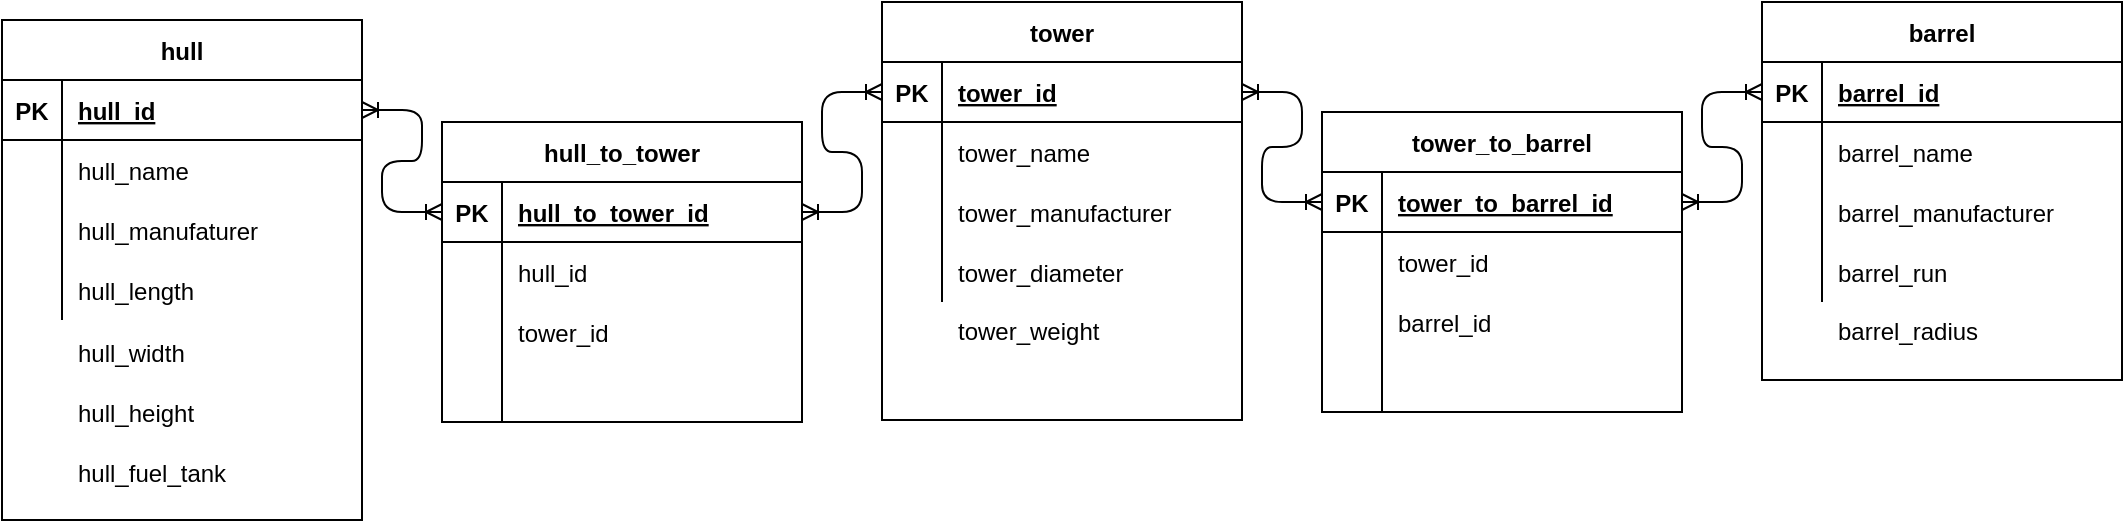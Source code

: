 <mxfile version="15.2.5" type="device"><diagram id="XkJR5TM5J3ynih8bud08" name="Page-1"><mxGraphModel dx="1247" dy="1167" grid="1" gridSize="10" guides="1" tooltips="1" connect="1" arrows="1" fold="1" page="1" pageScale="1" pageWidth="827" pageHeight="1169" math="0" shadow="0"><root><mxCell id="0"/><mxCell id="1" parent="0"/><mxCell id="gKhK12vle8e9zHUTK_Pq-1" value="barrel" style="shape=table;startSize=30;container=1;collapsible=1;childLayout=tableLayout;fixedRows=1;rowLines=0;fontStyle=1;align=center;resizeLast=1;" vertex="1" parent="1"><mxGeometry x="920" y="131" width="180" height="189" as="geometry"/></mxCell><mxCell id="gKhK12vle8e9zHUTK_Pq-2" value="" style="shape=partialRectangle;collapsible=0;dropTarget=0;pointerEvents=0;fillColor=none;top=0;left=0;bottom=1;right=0;points=[[0,0.5],[1,0.5]];portConstraint=eastwest;" vertex="1" parent="gKhK12vle8e9zHUTK_Pq-1"><mxGeometry y="30" width="180" height="30" as="geometry"/></mxCell><mxCell id="gKhK12vle8e9zHUTK_Pq-3" value="PK" style="shape=partialRectangle;connectable=0;fillColor=none;top=0;left=0;bottom=0;right=0;fontStyle=1;overflow=hidden;" vertex="1" parent="gKhK12vle8e9zHUTK_Pq-2"><mxGeometry width="30" height="30" as="geometry"/></mxCell><mxCell id="gKhK12vle8e9zHUTK_Pq-4" value="barrel_id" style="shape=partialRectangle;connectable=0;fillColor=none;top=0;left=0;bottom=0;right=0;align=left;spacingLeft=6;fontStyle=5;overflow=hidden;" vertex="1" parent="gKhK12vle8e9zHUTK_Pq-2"><mxGeometry x="30" width="150" height="30" as="geometry"/></mxCell><mxCell id="gKhK12vle8e9zHUTK_Pq-5" value="" style="shape=partialRectangle;collapsible=0;dropTarget=0;pointerEvents=0;fillColor=none;top=0;left=0;bottom=0;right=0;points=[[0,0.5],[1,0.5]];portConstraint=eastwest;" vertex="1" parent="gKhK12vle8e9zHUTK_Pq-1"><mxGeometry y="60" width="180" height="30" as="geometry"/></mxCell><mxCell id="gKhK12vle8e9zHUTK_Pq-6" value="" style="shape=partialRectangle;connectable=0;fillColor=none;top=0;left=0;bottom=0;right=0;editable=1;overflow=hidden;" vertex="1" parent="gKhK12vle8e9zHUTK_Pq-5"><mxGeometry width="30" height="30" as="geometry"/></mxCell><mxCell id="gKhK12vle8e9zHUTK_Pq-7" value="barrel_name" style="shape=partialRectangle;connectable=0;fillColor=none;top=0;left=0;bottom=0;right=0;align=left;spacingLeft=6;overflow=hidden;" vertex="1" parent="gKhK12vle8e9zHUTK_Pq-5"><mxGeometry x="30" width="150" height="30" as="geometry"/></mxCell><mxCell id="gKhK12vle8e9zHUTK_Pq-8" value="" style="shape=partialRectangle;collapsible=0;dropTarget=0;pointerEvents=0;fillColor=none;top=0;left=0;bottom=0;right=0;points=[[0,0.5],[1,0.5]];portConstraint=eastwest;" vertex="1" parent="gKhK12vle8e9zHUTK_Pq-1"><mxGeometry y="90" width="180" height="30" as="geometry"/></mxCell><mxCell id="gKhK12vle8e9zHUTK_Pq-9" value="" style="shape=partialRectangle;connectable=0;fillColor=none;top=0;left=0;bottom=0;right=0;editable=1;overflow=hidden;" vertex="1" parent="gKhK12vle8e9zHUTK_Pq-8"><mxGeometry width="30" height="30" as="geometry"/></mxCell><mxCell id="gKhK12vle8e9zHUTK_Pq-10" value="barrel_manufacturer" style="shape=partialRectangle;connectable=0;fillColor=none;top=0;left=0;bottom=0;right=0;align=left;spacingLeft=6;overflow=hidden;" vertex="1" parent="gKhK12vle8e9zHUTK_Pq-8"><mxGeometry x="30" width="150" height="30" as="geometry"/></mxCell><mxCell id="gKhK12vle8e9zHUTK_Pq-11" value="" style="shape=partialRectangle;collapsible=0;dropTarget=0;pointerEvents=0;fillColor=none;top=0;left=0;bottom=0;right=0;points=[[0,0.5],[1,0.5]];portConstraint=eastwest;" vertex="1" parent="gKhK12vle8e9zHUTK_Pq-1"><mxGeometry y="120" width="180" height="30" as="geometry"/></mxCell><mxCell id="gKhK12vle8e9zHUTK_Pq-12" value="" style="shape=partialRectangle;connectable=0;fillColor=none;top=0;left=0;bottom=0;right=0;editable=1;overflow=hidden;" vertex="1" parent="gKhK12vle8e9zHUTK_Pq-11"><mxGeometry width="30" height="30" as="geometry"/></mxCell><mxCell id="gKhK12vle8e9zHUTK_Pq-13" value="barrel_run" style="shape=partialRectangle;connectable=0;fillColor=none;top=0;left=0;bottom=0;right=0;align=left;spacingLeft=6;overflow=hidden;" vertex="1" parent="gKhK12vle8e9zHUTK_Pq-11"><mxGeometry x="30" width="150" height="30" as="geometry"/></mxCell><mxCell id="gKhK12vle8e9zHUTK_Pq-14" value="tower" style="shape=table;startSize=30;container=1;collapsible=1;childLayout=tableLayout;fixedRows=1;rowLines=0;fontStyle=1;align=center;resizeLast=1;" vertex="1" parent="1"><mxGeometry x="480" y="131" width="180" height="209" as="geometry"/></mxCell><mxCell id="gKhK12vle8e9zHUTK_Pq-15" value="" style="shape=partialRectangle;collapsible=0;dropTarget=0;pointerEvents=0;fillColor=none;top=0;left=0;bottom=1;right=0;points=[[0,0.5],[1,0.5]];portConstraint=eastwest;" vertex="1" parent="gKhK12vle8e9zHUTK_Pq-14"><mxGeometry y="30" width="180" height="30" as="geometry"/></mxCell><mxCell id="gKhK12vle8e9zHUTK_Pq-16" value="PK" style="shape=partialRectangle;connectable=0;fillColor=none;top=0;left=0;bottom=0;right=0;fontStyle=1;overflow=hidden;" vertex="1" parent="gKhK12vle8e9zHUTK_Pq-15"><mxGeometry width="30" height="30" as="geometry"/></mxCell><mxCell id="gKhK12vle8e9zHUTK_Pq-17" value="tower_id" style="shape=partialRectangle;connectable=0;fillColor=none;top=0;left=0;bottom=0;right=0;align=left;spacingLeft=6;fontStyle=5;overflow=hidden;" vertex="1" parent="gKhK12vle8e9zHUTK_Pq-15"><mxGeometry x="30" width="150" height="30" as="geometry"/></mxCell><mxCell id="gKhK12vle8e9zHUTK_Pq-18" value="" style="shape=partialRectangle;collapsible=0;dropTarget=0;pointerEvents=0;fillColor=none;top=0;left=0;bottom=0;right=0;points=[[0,0.5],[1,0.5]];portConstraint=eastwest;" vertex="1" parent="gKhK12vle8e9zHUTK_Pq-14"><mxGeometry y="60" width="180" height="30" as="geometry"/></mxCell><mxCell id="gKhK12vle8e9zHUTK_Pq-19" value="" style="shape=partialRectangle;connectable=0;fillColor=none;top=0;left=0;bottom=0;right=0;editable=1;overflow=hidden;" vertex="1" parent="gKhK12vle8e9zHUTK_Pq-18"><mxGeometry width="30" height="30" as="geometry"/></mxCell><mxCell id="gKhK12vle8e9zHUTK_Pq-20" value="tower_name" style="shape=partialRectangle;connectable=0;fillColor=none;top=0;left=0;bottom=0;right=0;align=left;spacingLeft=6;overflow=hidden;" vertex="1" parent="gKhK12vle8e9zHUTK_Pq-18"><mxGeometry x="30" width="150" height="30" as="geometry"/></mxCell><mxCell id="gKhK12vle8e9zHUTK_Pq-21" value="" style="shape=partialRectangle;collapsible=0;dropTarget=0;pointerEvents=0;fillColor=none;top=0;left=0;bottom=0;right=0;points=[[0,0.5],[1,0.5]];portConstraint=eastwest;" vertex="1" parent="gKhK12vle8e9zHUTK_Pq-14"><mxGeometry y="90" width="180" height="30" as="geometry"/></mxCell><mxCell id="gKhK12vle8e9zHUTK_Pq-22" value="" style="shape=partialRectangle;connectable=0;fillColor=none;top=0;left=0;bottom=0;right=0;editable=1;overflow=hidden;" vertex="1" parent="gKhK12vle8e9zHUTK_Pq-21"><mxGeometry width="30" height="30" as="geometry"/></mxCell><mxCell id="gKhK12vle8e9zHUTK_Pq-23" value="tower_manufacturer" style="shape=partialRectangle;connectable=0;fillColor=none;top=0;left=0;bottom=0;right=0;align=left;spacingLeft=6;overflow=hidden;" vertex="1" parent="gKhK12vle8e9zHUTK_Pq-21"><mxGeometry x="30" width="150" height="30" as="geometry"/></mxCell><mxCell id="gKhK12vle8e9zHUTK_Pq-24" value="" style="shape=partialRectangle;collapsible=0;dropTarget=0;pointerEvents=0;fillColor=none;top=0;left=0;bottom=0;right=0;points=[[0,0.5],[1,0.5]];portConstraint=eastwest;" vertex="1" parent="gKhK12vle8e9zHUTK_Pq-14"><mxGeometry y="120" width="180" height="30" as="geometry"/></mxCell><mxCell id="gKhK12vle8e9zHUTK_Pq-25" value="" style="shape=partialRectangle;connectable=0;fillColor=none;top=0;left=0;bottom=0;right=0;editable=1;overflow=hidden;" vertex="1" parent="gKhK12vle8e9zHUTK_Pq-24"><mxGeometry width="30" height="30" as="geometry"/></mxCell><mxCell id="gKhK12vle8e9zHUTK_Pq-26" value="tower_diameter" style="shape=partialRectangle;connectable=0;fillColor=none;top=0;left=0;bottom=0;right=0;align=left;spacingLeft=6;overflow=hidden;" vertex="1" parent="gKhK12vle8e9zHUTK_Pq-24"><mxGeometry x="30" width="150" height="30" as="geometry"/></mxCell><mxCell id="gKhK12vle8e9zHUTK_Pq-27" value="hull" style="shape=table;startSize=30;container=1;collapsible=1;childLayout=tableLayout;fixedRows=1;rowLines=0;fontStyle=1;align=center;resizeLast=1;" vertex="1" parent="1"><mxGeometry x="40" y="140" width="180" height="250" as="geometry"/></mxCell><mxCell id="gKhK12vle8e9zHUTK_Pq-28" value="" style="shape=partialRectangle;collapsible=0;dropTarget=0;pointerEvents=0;fillColor=none;top=0;left=0;bottom=1;right=0;points=[[0,0.5],[1,0.5]];portConstraint=eastwest;" vertex="1" parent="gKhK12vle8e9zHUTK_Pq-27"><mxGeometry y="30" width="180" height="30" as="geometry"/></mxCell><mxCell id="gKhK12vle8e9zHUTK_Pq-29" value="PK" style="shape=partialRectangle;connectable=0;fillColor=none;top=0;left=0;bottom=0;right=0;fontStyle=1;overflow=hidden;" vertex="1" parent="gKhK12vle8e9zHUTK_Pq-28"><mxGeometry width="30" height="30" as="geometry"/></mxCell><mxCell id="gKhK12vle8e9zHUTK_Pq-30" value="hull_id" style="shape=partialRectangle;connectable=0;fillColor=none;top=0;left=0;bottom=0;right=0;align=left;spacingLeft=6;fontStyle=5;overflow=hidden;" vertex="1" parent="gKhK12vle8e9zHUTK_Pq-28"><mxGeometry x="30" width="150" height="30" as="geometry"/></mxCell><mxCell id="gKhK12vle8e9zHUTK_Pq-31" value="" style="shape=partialRectangle;collapsible=0;dropTarget=0;pointerEvents=0;fillColor=none;top=0;left=0;bottom=0;right=0;points=[[0,0.5],[1,0.5]];portConstraint=eastwest;" vertex="1" parent="gKhK12vle8e9zHUTK_Pq-27"><mxGeometry y="60" width="180" height="30" as="geometry"/></mxCell><mxCell id="gKhK12vle8e9zHUTK_Pq-32" value="" style="shape=partialRectangle;connectable=0;fillColor=none;top=0;left=0;bottom=0;right=0;editable=1;overflow=hidden;" vertex="1" parent="gKhK12vle8e9zHUTK_Pq-31"><mxGeometry width="30" height="30" as="geometry"/></mxCell><mxCell id="gKhK12vle8e9zHUTK_Pq-33" value="hull_name" style="shape=partialRectangle;connectable=0;fillColor=none;top=0;left=0;bottom=0;right=0;align=left;spacingLeft=6;overflow=hidden;" vertex="1" parent="gKhK12vle8e9zHUTK_Pq-31"><mxGeometry x="30" width="150" height="30" as="geometry"/></mxCell><mxCell id="gKhK12vle8e9zHUTK_Pq-34" value="" style="shape=partialRectangle;collapsible=0;dropTarget=0;pointerEvents=0;fillColor=none;top=0;left=0;bottom=0;right=0;points=[[0,0.5],[1,0.5]];portConstraint=eastwest;" vertex="1" parent="gKhK12vle8e9zHUTK_Pq-27"><mxGeometry y="90" width="180" height="30" as="geometry"/></mxCell><mxCell id="gKhK12vle8e9zHUTK_Pq-35" value="" style="shape=partialRectangle;connectable=0;fillColor=none;top=0;left=0;bottom=0;right=0;editable=1;overflow=hidden;" vertex="1" parent="gKhK12vle8e9zHUTK_Pq-34"><mxGeometry width="30" height="30" as="geometry"/></mxCell><mxCell id="gKhK12vle8e9zHUTK_Pq-36" value="hull_manufaturer" style="shape=partialRectangle;connectable=0;fillColor=none;top=0;left=0;bottom=0;right=0;align=left;spacingLeft=6;overflow=hidden;" vertex="1" parent="gKhK12vle8e9zHUTK_Pq-34"><mxGeometry x="30" width="150" height="30" as="geometry"/></mxCell><mxCell id="gKhK12vle8e9zHUTK_Pq-37" value="" style="shape=partialRectangle;collapsible=0;dropTarget=0;pointerEvents=0;fillColor=none;top=0;left=0;bottom=0;right=0;points=[[0,0.5],[1,0.5]];portConstraint=eastwest;" vertex="1" parent="gKhK12vle8e9zHUTK_Pq-27"><mxGeometry y="120" width="180" height="30" as="geometry"/></mxCell><mxCell id="gKhK12vle8e9zHUTK_Pq-38" value="" style="shape=partialRectangle;connectable=0;fillColor=none;top=0;left=0;bottom=0;right=0;editable=1;overflow=hidden;" vertex="1" parent="gKhK12vle8e9zHUTK_Pq-37"><mxGeometry width="30" height="30" as="geometry"/></mxCell><mxCell id="gKhK12vle8e9zHUTK_Pq-39" value="hull_length" style="shape=partialRectangle;connectable=0;fillColor=none;top=0;left=0;bottom=0;right=0;align=left;spacingLeft=6;overflow=hidden;" vertex="1" parent="gKhK12vle8e9zHUTK_Pq-37"><mxGeometry x="30" width="150" height="30" as="geometry"/></mxCell><mxCell id="gKhK12vle8e9zHUTK_Pq-40" value="tower_to_barrel" style="shape=table;startSize=30;container=1;collapsible=1;childLayout=tableLayout;fixedRows=1;rowLines=0;fontStyle=1;align=center;resizeLast=1;" vertex="1" parent="1"><mxGeometry x="700" y="186" width="180" height="150" as="geometry"/></mxCell><mxCell id="gKhK12vle8e9zHUTK_Pq-41" value="" style="shape=partialRectangle;collapsible=0;dropTarget=0;pointerEvents=0;fillColor=none;top=0;left=0;bottom=1;right=0;points=[[0,0.5],[1,0.5]];portConstraint=eastwest;" vertex="1" parent="gKhK12vle8e9zHUTK_Pq-40"><mxGeometry y="30" width="180" height="30" as="geometry"/></mxCell><mxCell id="gKhK12vle8e9zHUTK_Pq-42" value="PK" style="shape=partialRectangle;connectable=0;fillColor=none;top=0;left=0;bottom=0;right=0;fontStyle=1;overflow=hidden;" vertex="1" parent="gKhK12vle8e9zHUTK_Pq-41"><mxGeometry width="30" height="30" as="geometry"/></mxCell><mxCell id="gKhK12vle8e9zHUTK_Pq-43" value="tower_to_barrel_id" style="shape=partialRectangle;connectable=0;fillColor=none;top=0;left=0;bottom=0;right=0;align=left;spacingLeft=6;fontStyle=5;overflow=hidden;" vertex="1" parent="gKhK12vle8e9zHUTK_Pq-41"><mxGeometry x="30" width="150" height="30" as="geometry"/></mxCell><mxCell id="gKhK12vle8e9zHUTK_Pq-44" value="" style="shape=partialRectangle;collapsible=0;dropTarget=0;pointerEvents=0;fillColor=none;top=0;left=0;bottom=0;right=0;points=[[0,0.5],[1,0.5]];portConstraint=eastwest;" vertex="1" parent="gKhK12vle8e9zHUTK_Pq-40"><mxGeometry y="60" width="180" height="30" as="geometry"/></mxCell><mxCell id="gKhK12vle8e9zHUTK_Pq-45" value="" style="shape=partialRectangle;connectable=0;fillColor=none;top=0;left=0;bottom=0;right=0;editable=1;overflow=hidden;" vertex="1" parent="gKhK12vle8e9zHUTK_Pq-44"><mxGeometry width="30" height="30" as="geometry"/></mxCell><mxCell id="gKhK12vle8e9zHUTK_Pq-46" value="tower_id" style="shape=partialRectangle;connectable=0;fillColor=none;top=0;left=0;bottom=0;right=0;align=left;spacingLeft=6;overflow=hidden;" vertex="1" parent="gKhK12vle8e9zHUTK_Pq-44"><mxGeometry x="30" width="150" height="30" as="geometry"/></mxCell><mxCell id="gKhK12vle8e9zHUTK_Pq-47" value="" style="shape=partialRectangle;collapsible=0;dropTarget=0;pointerEvents=0;fillColor=none;top=0;left=0;bottom=0;right=0;points=[[0,0.5],[1,0.5]];portConstraint=eastwest;" vertex="1" parent="gKhK12vle8e9zHUTK_Pq-40"><mxGeometry y="90" width="180" height="30" as="geometry"/></mxCell><mxCell id="gKhK12vle8e9zHUTK_Pq-48" value="" style="shape=partialRectangle;connectable=0;fillColor=none;top=0;left=0;bottom=0;right=0;editable=1;overflow=hidden;" vertex="1" parent="gKhK12vle8e9zHUTK_Pq-47"><mxGeometry width="30" height="30" as="geometry"/></mxCell><mxCell id="gKhK12vle8e9zHUTK_Pq-49" value="barrel_id" style="shape=partialRectangle;connectable=0;fillColor=none;top=0;left=0;bottom=0;right=0;align=left;spacingLeft=6;overflow=hidden;" vertex="1" parent="gKhK12vle8e9zHUTK_Pq-47"><mxGeometry x="30" width="150" height="30" as="geometry"/></mxCell><mxCell id="gKhK12vle8e9zHUTK_Pq-50" value="" style="shape=partialRectangle;collapsible=0;dropTarget=0;pointerEvents=0;fillColor=none;top=0;left=0;bottom=0;right=0;points=[[0,0.5],[1,0.5]];portConstraint=eastwest;" vertex="1" parent="gKhK12vle8e9zHUTK_Pq-40"><mxGeometry y="120" width="180" height="30" as="geometry"/></mxCell><mxCell id="gKhK12vle8e9zHUTK_Pq-51" value="" style="shape=partialRectangle;connectable=0;fillColor=none;top=0;left=0;bottom=0;right=0;editable=1;overflow=hidden;" vertex="1" parent="gKhK12vle8e9zHUTK_Pq-50"><mxGeometry width="30" height="30" as="geometry"/></mxCell><mxCell id="gKhK12vle8e9zHUTK_Pq-52" value="" style="shape=partialRectangle;connectable=0;fillColor=none;top=0;left=0;bottom=0;right=0;align=left;spacingLeft=6;overflow=hidden;" vertex="1" parent="gKhK12vle8e9zHUTK_Pq-50"><mxGeometry x="30" width="150" height="30" as="geometry"/></mxCell><mxCell id="gKhK12vle8e9zHUTK_Pq-53" value="hull_to_tower" style="shape=table;startSize=30;container=1;collapsible=1;childLayout=tableLayout;fixedRows=1;rowLines=0;fontStyle=1;align=center;resizeLast=1;" vertex="1" parent="1"><mxGeometry x="260" y="191" width="180" height="150" as="geometry"/></mxCell><mxCell id="gKhK12vle8e9zHUTK_Pq-54" value="" style="shape=partialRectangle;collapsible=0;dropTarget=0;pointerEvents=0;fillColor=none;top=0;left=0;bottom=1;right=0;points=[[0,0.5],[1,0.5]];portConstraint=eastwest;" vertex="1" parent="gKhK12vle8e9zHUTK_Pq-53"><mxGeometry y="30" width="180" height="30" as="geometry"/></mxCell><mxCell id="gKhK12vle8e9zHUTK_Pq-55" value="PK" style="shape=partialRectangle;connectable=0;fillColor=none;top=0;left=0;bottom=0;right=0;fontStyle=1;overflow=hidden;" vertex="1" parent="gKhK12vle8e9zHUTK_Pq-54"><mxGeometry width="30" height="30" as="geometry"/></mxCell><mxCell id="gKhK12vle8e9zHUTK_Pq-56" value="hull_to_tower_id" style="shape=partialRectangle;connectable=0;fillColor=none;top=0;left=0;bottom=0;right=0;align=left;spacingLeft=6;fontStyle=5;overflow=hidden;" vertex="1" parent="gKhK12vle8e9zHUTK_Pq-54"><mxGeometry x="30" width="150" height="30" as="geometry"/></mxCell><mxCell id="gKhK12vle8e9zHUTK_Pq-57" value="" style="shape=partialRectangle;collapsible=0;dropTarget=0;pointerEvents=0;fillColor=none;top=0;left=0;bottom=0;right=0;points=[[0,0.5],[1,0.5]];portConstraint=eastwest;" vertex="1" parent="gKhK12vle8e9zHUTK_Pq-53"><mxGeometry y="60" width="180" height="30" as="geometry"/></mxCell><mxCell id="gKhK12vle8e9zHUTK_Pq-58" value="" style="shape=partialRectangle;connectable=0;fillColor=none;top=0;left=0;bottom=0;right=0;editable=1;overflow=hidden;" vertex="1" parent="gKhK12vle8e9zHUTK_Pq-57"><mxGeometry width="30" height="30" as="geometry"/></mxCell><mxCell id="gKhK12vle8e9zHUTK_Pq-59" value="hull_id" style="shape=partialRectangle;connectable=0;fillColor=none;top=0;left=0;bottom=0;right=0;align=left;spacingLeft=6;overflow=hidden;" vertex="1" parent="gKhK12vle8e9zHUTK_Pq-57"><mxGeometry x="30" width="150" height="30" as="geometry"/></mxCell><mxCell id="gKhK12vle8e9zHUTK_Pq-60" value="" style="shape=partialRectangle;collapsible=0;dropTarget=0;pointerEvents=0;fillColor=none;top=0;left=0;bottom=0;right=0;points=[[0,0.5],[1,0.5]];portConstraint=eastwest;" vertex="1" parent="gKhK12vle8e9zHUTK_Pq-53"><mxGeometry y="90" width="180" height="30" as="geometry"/></mxCell><mxCell id="gKhK12vle8e9zHUTK_Pq-61" value="" style="shape=partialRectangle;connectable=0;fillColor=none;top=0;left=0;bottom=0;right=0;editable=1;overflow=hidden;" vertex="1" parent="gKhK12vle8e9zHUTK_Pq-60"><mxGeometry width="30" height="30" as="geometry"/></mxCell><mxCell id="gKhK12vle8e9zHUTK_Pq-62" value="tower_id" style="shape=partialRectangle;connectable=0;fillColor=none;top=0;left=0;bottom=0;right=0;align=left;spacingLeft=6;overflow=hidden;" vertex="1" parent="gKhK12vle8e9zHUTK_Pq-60"><mxGeometry x="30" width="150" height="30" as="geometry"/></mxCell><mxCell id="gKhK12vle8e9zHUTK_Pq-63" value="" style="shape=partialRectangle;collapsible=0;dropTarget=0;pointerEvents=0;fillColor=none;top=0;left=0;bottom=0;right=0;points=[[0,0.5],[1,0.5]];portConstraint=eastwest;" vertex="1" parent="gKhK12vle8e9zHUTK_Pq-53"><mxGeometry y="120" width="180" height="30" as="geometry"/></mxCell><mxCell id="gKhK12vle8e9zHUTK_Pq-64" value="" style="shape=partialRectangle;connectable=0;fillColor=none;top=0;left=0;bottom=0;right=0;editable=1;overflow=hidden;" vertex="1" parent="gKhK12vle8e9zHUTK_Pq-63"><mxGeometry width="30" height="30" as="geometry"/></mxCell><mxCell id="gKhK12vle8e9zHUTK_Pq-65" value="" style="shape=partialRectangle;connectable=0;fillColor=none;top=0;left=0;bottom=0;right=0;align=left;spacingLeft=6;overflow=hidden;" vertex="1" parent="gKhK12vle8e9zHUTK_Pq-63"><mxGeometry x="30" width="150" height="30" as="geometry"/></mxCell><mxCell id="gKhK12vle8e9zHUTK_Pq-66" value="" style="edgeStyle=entityRelationEdgeStyle;fontSize=12;html=1;endArrow=ERoneToMany;startArrow=ERoneToMany;entryX=1;entryY=0.5;entryDx=0;entryDy=0;exitX=0;exitY=0.5;exitDx=0;exitDy=0;" edge="1" parent="1" source="gKhK12vle8e9zHUTK_Pq-54" target="gKhK12vle8e9zHUTK_Pq-28"><mxGeometry width="100" height="100" relative="1" as="geometry"><mxPoint x="140" y="890" as="sourcePoint"/><mxPoint x="240" y="790" as="targetPoint"/></mxGeometry></mxCell><mxCell id="gKhK12vle8e9zHUTK_Pq-68" value="hull_width" style="shape=partialRectangle;connectable=0;fillColor=none;top=0;left=0;bottom=0;right=0;align=left;spacingLeft=6;overflow=hidden;" vertex="1" parent="1"><mxGeometry x="70" y="291" width="150" height="30" as="geometry"/></mxCell><mxCell id="gKhK12vle8e9zHUTK_Pq-70" value="hull_height" style="shape=partialRectangle;connectable=0;fillColor=none;top=0;left=0;bottom=0;right=0;align=left;spacingLeft=6;overflow=hidden;" vertex="1" parent="1"><mxGeometry x="70" y="321" width="150" height="30" as="geometry"/></mxCell><mxCell id="gKhK12vle8e9zHUTK_Pq-71" value="hull_fuel_tank" style="shape=partialRectangle;connectable=0;fillColor=none;top=0;left=0;bottom=0;right=0;align=left;spacingLeft=6;overflow=hidden;" vertex="1" parent="1"><mxGeometry x="70" y="351" width="150" height="30" as="geometry"/></mxCell><mxCell id="gKhK12vle8e9zHUTK_Pq-72" value="" style="edgeStyle=entityRelationEdgeStyle;fontSize=12;html=1;endArrow=ERoneToMany;startArrow=ERoneToMany;entryX=0;entryY=0.5;entryDx=0;entryDy=0;exitX=1;exitY=0.5;exitDx=0;exitDy=0;" edge="1" parent="1" source="gKhK12vle8e9zHUTK_Pq-54" target="gKhK12vle8e9zHUTK_Pq-15"><mxGeometry width="100" height="100" relative="1" as="geometry"><mxPoint x="270" y="246" as="sourcePoint"/><mxPoint x="230" y="195" as="targetPoint"/></mxGeometry></mxCell><mxCell id="gKhK12vle8e9zHUTK_Pq-73" value="tower_weight" style="shape=partialRectangle;connectable=0;fillColor=none;top=0;left=0;bottom=0;right=0;align=left;spacingLeft=6;overflow=hidden;" vertex="1" parent="1"><mxGeometry x="510" y="280" width="150" height="30" as="geometry"/></mxCell><mxCell id="gKhK12vle8e9zHUTK_Pq-75" value="" style="edgeStyle=entityRelationEdgeStyle;fontSize=12;html=1;endArrow=ERoneToMany;startArrow=ERoneToMany;entryX=0;entryY=0.5;entryDx=0;entryDy=0;exitX=1;exitY=0.5;exitDx=0;exitDy=0;" edge="1" parent="1" source="gKhK12vle8e9zHUTK_Pq-15" target="gKhK12vle8e9zHUTK_Pq-41"><mxGeometry width="100" height="100" relative="1" as="geometry"><mxPoint x="700" y="140" as="sourcePoint"/><mxPoint x="740" y="80" as="targetPoint"/></mxGeometry></mxCell><mxCell id="gKhK12vle8e9zHUTK_Pq-76" value="" style="edgeStyle=entityRelationEdgeStyle;fontSize=12;html=1;endArrow=ERoneToMany;startArrow=ERoneToMany;entryX=0;entryY=0.5;entryDx=0;entryDy=0;exitX=1;exitY=0.5;exitDx=0;exitDy=0;" edge="1" parent="1" source="gKhK12vle8e9zHUTK_Pq-41" target="gKhK12vle8e9zHUTK_Pq-2"><mxGeometry width="100" height="100" relative="1" as="geometry"><mxPoint x="460" y="256" as="sourcePoint"/><mxPoint x="500" y="196" as="targetPoint"/></mxGeometry></mxCell><mxCell id="gKhK12vle8e9zHUTK_Pq-77" value="barrel_radius" style="shape=partialRectangle;connectable=0;fillColor=none;top=0;left=0;bottom=0;right=0;align=left;spacingLeft=6;overflow=hidden;" vertex="1" parent="1"><mxGeometry x="950" y="280" width="150" height="30" as="geometry"/></mxCell></root></mxGraphModel></diagram></mxfile>